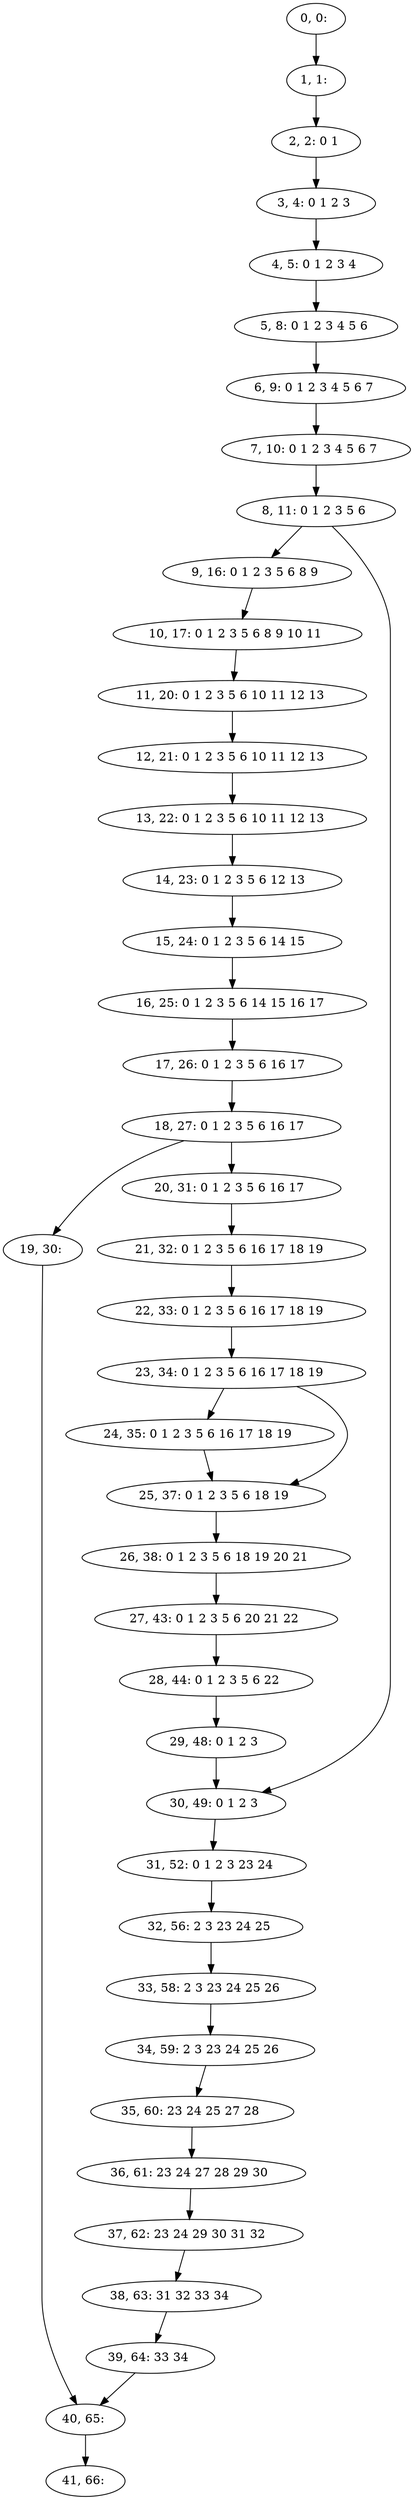 digraph G {
0[label="0, 0: "];
1[label="1, 1: "];
2[label="2, 2: 0 1 "];
3[label="3, 4: 0 1 2 3 "];
4[label="4, 5: 0 1 2 3 4 "];
5[label="5, 8: 0 1 2 3 4 5 6 "];
6[label="6, 9: 0 1 2 3 4 5 6 7 "];
7[label="7, 10: 0 1 2 3 4 5 6 7 "];
8[label="8, 11: 0 1 2 3 5 6 "];
9[label="9, 16: 0 1 2 3 5 6 8 9 "];
10[label="10, 17: 0 1 2 3 5 6 8 9 10 11 "];
11[label="11, 20: 0 1 2 3 5 6 10 11 12 13 "];
12[label="12, 21: 0 1 2 3 5 6 10 11 12 13 "];
13[label="13, 22: 0 1 2 3 5 6 10 11 12 13 "];
14[label="14, 23: 0 1 2 3 5 6 12 13 "];
15[label="15, 24: 0 1 2 3 5 6 14 15 "];
16[label="16, 25: 0 1 2 3 5 6 14 15 16 17 "];
17[label="17, 26: 0 1 2 3 5 6 16 17 "];
18[label="18, 27: 0 1 2 3 5 6 16 17 "];
19[label="19, 30: "];
20[label="20, 31: 0 1 2 3 5 6 16 17 "];
21[label="21, 32: 0 1 2 3 5 6 16 17 18 19 "];
22[label="22, 33: 0 1 2 3 5 6 16 17 18 19 "];
23[label="23, 34: 0 1 2 3 5 6 16 17 18 19 "];
24[label="24, 35: 0 1 2 3 5 6 16 17 18 19 "];
25[label="25, 37: 0 1 2 3 5 6 18 19 "];
26[label="26, 38: 0 1 2 3 5 6 18 19 20 21 "];
27[label="27, 43: 0 1 2 3 5 6 20 21 22 "];
28[label="28, 44: 0 1 2 3 5 6 22 "];
29[label="29, 48: 0 1 2 3 "];
30[label="30, 49: 0 1 2 3 "];
31[label="31, 52: 0 1 2 3 23 24 "];
32[label="32, 56: 2 3 23 24 25 "];
33[label="33, 58: 2 3 23 24 25 26 "];
34[label="34, 59: 2 3 23 24 25 26 "];
35[label="35, 60: 23 24 25 27 28 "];
36[label="36, 61: 23 24 27 28 29 30 "];
37[label="37, 62: 23 24 29 30 31 32 "];
38[label="38, 63: 31 32 33 34 "];
39[label="39, 64: 33 34 "];
40[label="40, 65: "];
41[label="41, 66: "];
0->1 ;
1->2 ;
2->3 ;
3->4 ;
4->5 ;
5->6 ;
6->7 ;
7->8 ;
8->9 ;
8->30 ;
9->10 ;
10->11 ;
11->12 ;
12->13 ;
13->14 ;
14->15 ;
15->16 ;
16->17 ;
17->18 ;
18->19 ;
18->20 ;
19->40 ;
20->21 ;
21->22 ;
22->23 ;
23->24 ;
23->25 ;
24->25 ;
25->26 ;
26->27 ;
27->28 ;
28->29 ;
29->30 ;
30->31 ;
31->32 ;
32->33 ;
33->34 ;
34->35 ;
35->36 ;
36->37 ;
37->38 ;
38->39 ;
39->40 ;
40->41 ;
}
